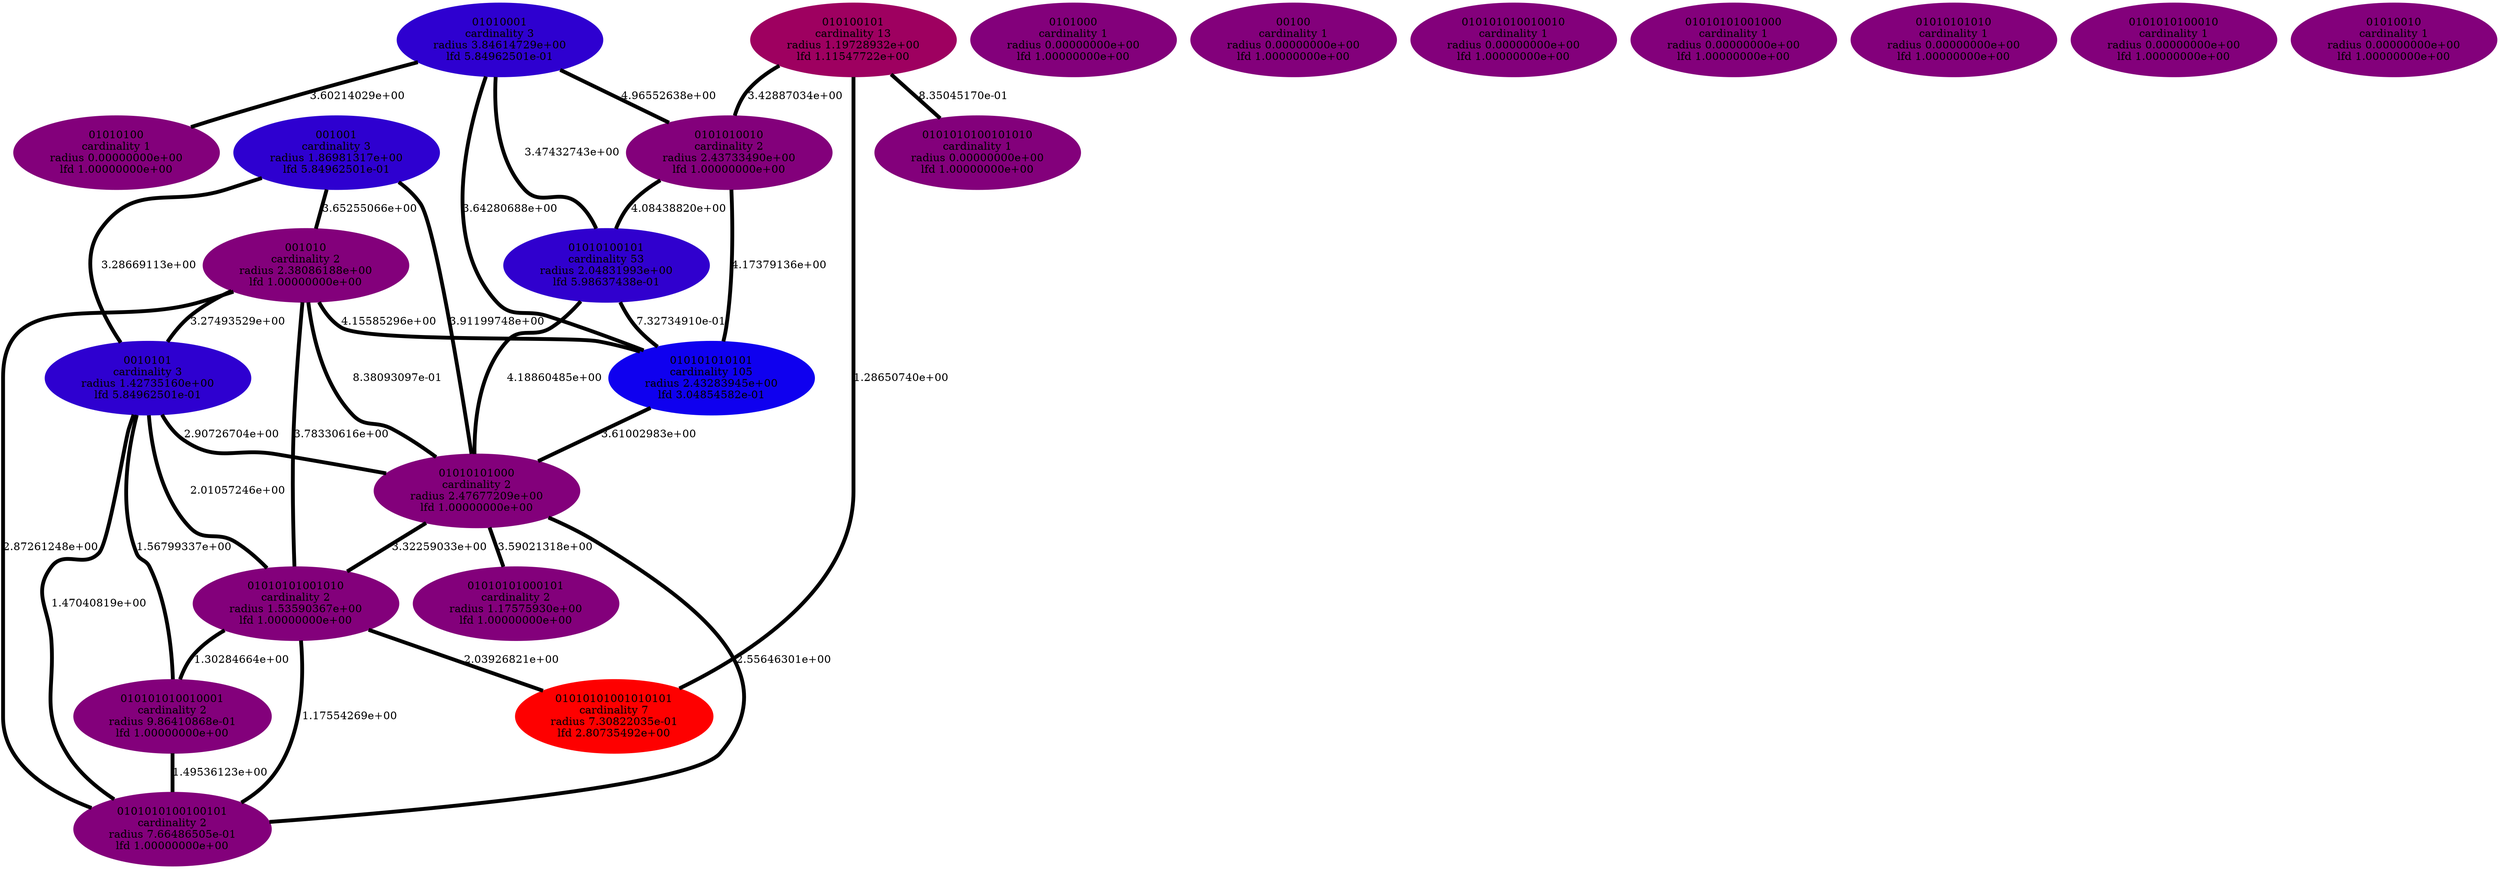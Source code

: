 graph cluster_cardinality_optimal_20 {
    edge[style=solid, penwidth="5", labeldistance="10"]
    01010100 [label="01010100\ncardinality 1\nradius 0.00000000e+00\nlfd 1.00000000e+00", color="#83007B", style="filled"]
    01010101001010101 [label="01010101001010101\ncardinality 7\nradius 7.30822035e-01\nlfd 2.80735492e+00", color="#FE0000", style="filled"]
    0101010100101010 [label="0101010100101010\ncardinality 1\nradius 0.00000000e+00\nlfd 1.00000000e+00", color="#83007B", style="filled"]
    0101000 [label="0101000\ncardinality 1\nradius 0.00000000e+00\nlfd 1.00000000e+00", color="#83007B", style="filled"]
    00100 [label="00100\ncardinality 1\nradius 0.00000000e+00\nlfd 1.00000000e+00", color="#83007B", style="filled"]
    01010101000101 [label="01010101000101\ncardinality 2\nradius 1.17575930e+00\nlfd 1.00000000e+00", color="#83007B", style="filled"]
    0101010100100101 [label="0101010100100101\ncardinality 2\nradius 7.66486505e-01\nlfd 1.00000000e+00", color="#83007B", style="filled"]
    010101010101 [label="010101010101\ncardinality 105\nradius 2.43283945e+00\nlfd 3.04854582e-01", color="#0F00EF", style="filled"]
    01010100101 [label="01010100101\ncardinality 53\nradius 2.04831993e+00\nlfd 5.98637438e-01", color="#3000CE", style="filled"]
    01010101001010 [label="01010101001010\ncardinality 2\nradius 1.53590367e+00\nlfd 1.00000000e+00", color="#83007B", style="filled"]
    0010101 [label="0010101\ncardinality 3\nradius 1.42735160e+00\nlfd 5.84962501e-01", color="#2E00D0", style="filled"]
    010101010010010 [label="010101010010010\ncardinality 1\nradius 0.00000000e+00\nlfd 1.00000000e+00", color="#83007B", style="filled"]
    0101010010 [label="0101010010\ncardinality 2\nradius 2.43733490e+00\nlfd 1.00000000e+00", color="#83007B", style="filled"]
    01010101001000 [label="01010101001000\ncardinality 1\nradius 0.00000000e+00\nlfd 1.00000000e+00", color="#83007B", style="filled"]
    01010001 [label="01010001\ncardinality 3\nradius 3.84614729e+00\nlfd 5.84962501e-01", color="#2E00D0", style="filled"]
    01010101010 [label="01010101010\ncardinality 1\nradius 0.00000000e+00\nlfd 1.00000000e+00", color="#83007B", style="filled"]
    001001 [label="001001\ncardinality 3\nradius 1.86981317e+00\nlfd 5.84962501e-01", color="#2E00D0", style="filled"]
    01010101000 [label="01010101000\ncardinality 2\nradius 2.47677209e+00\nlfd 1.00000000e+00", color="#83007B", style="filled"]
    010101010010001 [label="010101010010001\ncardinality 2\nradius 9.86410868e-01\nlfd 1.00000000e+00", color="#83007B", style="filled"]
    0101010100010 [label="0101010100010\ncardinality 1\nradius 0.00000000e+00\nlfd 1.00000000e+00", color="#83007B", style="filled"]
    001010 [label="001010\ncardinality 2\nradius 2.38086188e+00\nlfd 1.00000000e+00", color="#83007B", style="filled"]
    010100101 [label="010100101\ncardinality 13\nradius 1.19728932e+00\nlfd 1.11547722e+00", color="#9E0060", style="filled"]
    01010010 [label="01010010\ncardinality 1\nradius 0.00000000e+00\nlfd 1.00000000e+00", color="#83007B", style="filled"]
    01010101001010 -- 01010101001010101 [label="2.03926821e+00"]
    01010101001010 -- 0101010100100101 [label="1.17554269e+00"]
    01010100101 -- 01010101000 [label="4.18860485e+00"]
    01010101000 -- 01010101000101 [label="3.59021318e+00"]
    001001 -- 001010 [label="3.65255066e+00"]
    01010001 -- 010101010101 [label="3.64280688e+00"]
    0101010010 -- 01010100101 [label="4.08438820e+00"]
    01010001 -- 01010100101 [label="3.47432743e+00"]
    01010100101 -- 010101010101 [label="7.32734910e-01"]
    001010 -- 010101010101 [label="4.15585296e+00"]
    001010 -- 01010101001010 [label="3.78330616e+00"]
    01010001 -- 01010100 [label="3.60214029e+00"]
    0010101 -- 01010101001010 [label="2.01057246e+00"]
    0101010010 -- 010101010101 [label="4.17379136e+00"]
    010100101 -- 0101010100101010 [label="8.35045170e-01"]
    001001 -- 01010101000 [label="3.91199748e+00"]
    001010 -- 0101010100100101 [label="2.87261248e+00"]
    01010101000 -- 0101010100100101 [label="2.55646301e+00"]
    01010001 -- 0101010010 [label="4.96552638e+00"]
    0010101 -- 010101010010001 [label="1.56799337e+00"]
    01010101000 -- 01010101001010 [label="3.32259033e+00"]
    001010 -- 0010101 [label="3.27493529e+00"]
    001010 -- 01010101000 [label="8.38093097e-01"]
    010101010101 -- 01010101000 [label="3.61002983e+00"]
    001001 -- 0010101 [label="3.28669113e+00"]
    0010101 -- 0101010100100101 [label="1.47040819e+00"]
    010100101 -- 01010101001010101 [label="1.28650740e+00"]
    010101010010001 -- 0101010100100101 [label="1.49536123e+00"]
    010100101 -- 0101010010 [label="3.42887034e+00"]
    01010101001010 -- 010101010010001 [label="1.30284664e+00"]
    0010101 -- 01010101000 [label="2.90726704e+00"]
}
